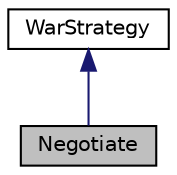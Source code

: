 digraph "Negotiate"
{
 // LATEX_PDF_SIZE
  edge [fontname="Helvetica",fontsize="10",labelfontname="Helvetica",labelfontsize="10"];
  node [fontname="Helvetica",fontsize="10",shape=record];
  Node1 [label="Negotiate",height=0.2,width=0.4,color="black", fillcolor="grey75", style="filled", fontcolor="black",tooltip="A Negotiate class. ConcreteStrategy Class for the StrategyPattern ."];
  Node2 -> Node1 [dir="back",color="midnightblue",fontsize="10",style="solid",fontname="Helvetica"];
  Node2 [label="WarStrategy",height=0.2,width=0.4,color="black", fillcolor="white", style="filled",URL="$classWarStrategy.html",tooltip="A WarStrategy class. Abstract class that represents the Startegy Class in the Strategy Pattern."];
}
